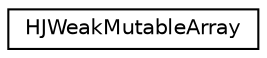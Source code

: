 digraph G
{
  edge [fontname="Helvetica",fontsize="10",labelfontname="Helvetica",labelfontsize="10"];
  node [fontname="Helvetica",fontsize="10",shape=record];
  rankdir="LR";
  Node1 [label="HJWeakMutableArray",height=0.2,width=0.4,color="black", fillcolor="white", style="filled",URL="$interface_h_j_weak_mutable_array.html"];
}
